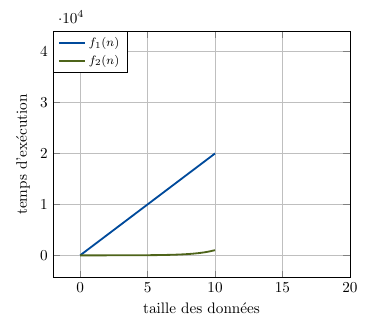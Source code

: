 \documentclass[tikz,border=4]{standalone}
\usepackage{tikz}
\usetikzlibrary{quotes,arrows,positioning}
\usepackage{pgfplots}
\pgfplotsset{compat=1.13}
\usetikzlibrary{dateplot}


\begin{document}

\definecolor{bleu}{RGB}{0,74,155}
\definecolor{gris}{RGB}{155,155,155}
\definecolor{rouge}{RGB}{230,56,18}
\definecolor{vert}{RGB}{78,100,26}


\pgfplotsset{
    legend style={
        at={(0,1)},
        anchor=north west,
%         legend columns=2,
        cells={anchor=west},
        font=\footnotesize
%         rounded corners=2pt,
    }
}

\begin{tikzpicture}[scale=.55]
\begin{axis}[
    grid=major,
    xlabel = {taille des donn\'ees},
    ylabel = {temps d'ex\'ecution},
    xmax = 20,
    ymax = 44000]

\addplot[mark=none,draw=bleu,sharp plot,very thick][domain=0:10] {2000*x};
\addplot[mark=none,draw=vert,sharp plot,very thick][domain=0:10] {2^x};

\addlegendentry{$f_1(n)$};
\addlegendentry{$f_2(n)$};
% \addplot +[thick] {exp(x)};
% \addplot[domain=0:4] {x^2};
\end{axis}
\end{tikzpicture}

\end{document}
